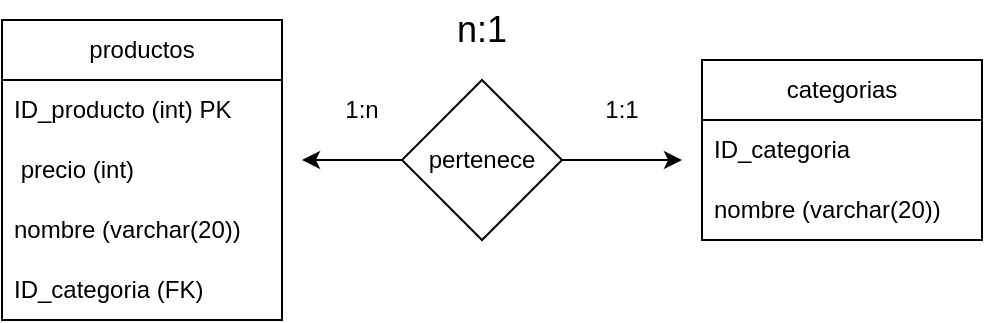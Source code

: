 <mxfile version="24.8.4">
  <diagram name="Página-1" id="V6vSruq8nkmBxJsqQ9iT">
    <mxGraphModel dx="1395" dy="694" grid="1" gridSize="10" guides="1" tooltips="1" connect="1" arrows="1" fold="1" page="1" pageScale="1" pageWidth="827" pageHeight="1169" math="0" shadow="0">
      <root>
        <mxCell id="0" />
        <mxCell id="1" parent="0" />
        <mxCell id="LxKbxmJmKqjg5p_BuGIK-5" value="productos" style="swimlane;fontStyle=0;childLayout=stackLayout;horizontal=1;startSize=30;horizontalStack=0;resizeParent=1;resizeParentMax=0;resizeLast=0;collapsible=1;marginBottom=0;whiteSpace=wrap;html=1;" vertex="1" parent="1">
          <mxGeometry x="220" y="270" width="140" height="150" as="geometry" />
        </mxCell>
        <mxCell id="LxKbxmJmKqjg5p_BuGIK-6" value="ID_producto (int) PK" style="text;strokeColor=none;fillColor=none;align=left;verticalAlign=middle;spacingLeft=4;spacingRight=4;overflow=hidden;points=[[0,0.5],[1,0.5]];portConstraint=eastwest;rotatable=0;whiteSpace=wrap;html=1;" vertex="1" parent="LxKbxmJmKqjg5p_BuGIK-5">
          <mxGeometry y="30" width="140" height="30" as="geometry" />
        </mxCell>
        <mxCell id="LxKbxmJmKqjg5p_BuGIK-7" value="&amp;nbsp;precio (int)" style="text;strokeColor=none;fillColor=none;align=left;verticalAlign=middle;spacingLeft=4;spacingRight=4;overflow=hidden;points=[[0,0.5],[1,0.5]];portConstraint=eastwest;rotatable=0;whiteSpace=wrap;html=1;" vertex="1" parent="LxKbxmJmKqjg5p_BuGIK-5">
          <mxGeometry y="60" width="140" height="30" as="geometry" />
        </mxCell>
        <mxCell id="LxKbxmJmKqjg5p_BuGIK-25" value="nombre (varchar(20))" style="text;strokeColor=none;fillColor=none;align=left;verticalAlign=middle;spacingLeft=4;spacingRight=4;overflow=hidden;points=[[0,0.5],[1,0.5]];portConstraint=eastwest;rotatable=0;whiteSpace=wrap;html=1;" vertex="1" parent="LxKbxmJmKqjg5p_BuGIK-5">
          <mxGeometry y="90" width="140" height="30" as="geometry" />
        </mxCell>
        <mxCell id="LxKbxmJmKqjg5p_BuGIK-26" value="ID_categoria (FK)" style="text;strokeColor=none;fillColor=none;align=left;verticalAlign=middle;spacingLeft=4;spacingRight=4;overflow=hidden;points=[[0,0.5],[1,0.5]];portConstraint=eastwest;rotatable=0;whiteSpace=wrap;html=1;" vertex="1" parent="LxKbxmJmKqjg5p_BuGIK-5">
          <mxGeometry y="120" width="140" height="30" as="geometry" />
        </mxCell>
        <mxCell id="LxKbxmJmKqjg5p_BuGIK-22" value="categorias" style="swimlane;fontStyle=0;childLayout=stackLayout;horizontal=1;startSize=30;horizontalStack=0;resizeParent=1;resizeParentMax=0;resizeLast=0;collapsible=1;marginBottom=0;whiteSpace=wrap;html=1;" vertex="1" parent="1">
          <mxGeometry x="570" y="290" width="140" height="90" as="geometry" />
        </mxCell>
        <mxCell id="LxKbxmJmKqjg5p_BuGIK-23" value="ID_categoria" style="text;strokeColor=none;fillColor=none;align=left;verticalAlign=middle;spacingLeft=4;spacingRight=4;overflow=hidden;points=[[0,0.5],[1,0.5]];portConstraint=eastwest;rotatable=0;whiteSpace=wrap;html=1;" vertex="1" parent="LxKbxmJmKqjg5p_BuGIK-22">
          <mxGeometry y="30" width="140" height="30" as="geometry" />
        </mxCell>
        <mxCell id="LxKbxmJmKqjg5p_BuGIK-24" value="nombre (varchar(20))" style="text;strokeColor=none;fillColor=none;align=left;verticalAlign=middle;spacingLeft=4;spacingRight=4;overflow=hidden;points=[[0,0.5],[1,0.5]];portConstraint=eastwest;rotatable=0;whiteSpace=wrap;html=1;" vertex="1" parent="LxKbxmJmKqjg5p_BuGIK-22">
          <mxGeometry y="60" width="140" height="30" as="geometry" />
        </mxCell>
        <mxCell id="LxKbxmJmKqjg5p_BuGIK-29" style="edgeStyle=orthogonalEdgeStyle;rounded=0;orthogonalLoop=1;jettySize=auto;html=1;" edge="1" parent="1" source="LxKbxmJmKqjg5p_BuGIK-27">
          <mxGeometry relative="1" as="geometry">
            <mxPoint x="560" y="340" as="targetPoint" />
          </mxGeometry>
        </mxCell>
        <mxCell id="LxKbxmJmKqjg5p_BuGIK-30" style="edgeStyle=orthogonalEdgeStyle;rounded=0;orthogonalLoop=1;jettySize=auto;html=1;" edge="1" parent="1" source="LxKbxmJmKqjg5p_BuGIK-27">
          <mxGeometry relative="1" as="geometry">
            <mxPoint x="370" y="340" as="targetPoint" />
          </mxGeometry>
        </mxCell>
        <mxCell id="LxKbxmJmKqjg5p_BuGIK-27" value="pertenece" style="rhombus;whiteSpace=wrap;html=1;" vertex="1" parent="1">
          <mxGeometry x="420" y="300" width="80" height="80" as="geometry" />
        </mxCell>
        <mxCell id="LxKbxmJmKqjg5p_BuGIK-31" value="1:1" style="text;html=1;align=center;verticalAlign=middle;whiteSpace=wrap;rounded=0;" vertex="1" parent="1">
          <mxGeometry x="500" y="300" width="60" height="30" as="geometry" />
        </mxCell>
        <mxCell id="LxKbxmJmKqjg5p_BuGIK-32" value="1:n" style="text;html=1;align=center;verticalAlign=middle;whiteSpace=wrap;rounded=0;" vertex="1" parent="1">
          <mxGeometry x="370" y="300" width="60" height="30" as="geometry" />
        </mxCell>
        <mxCell id="LxKbxmJmKqjg5p_BuGIK-33" value="&lt;font style=&quot;font-size: 18px;&quot;&gt;n:1&lt;/font&gt;" style="text;html=1;align=center;verticalAlign=middle;whiteSpace=wrap;rounded=0;" vertex="1" parent="1">
          <mxGeometry x="430" y="260" width="60" height="30" as="geometry" />
        </mxCell>
      </root>
    </mxGraphModel>
  </diagram>
</mxfile>
